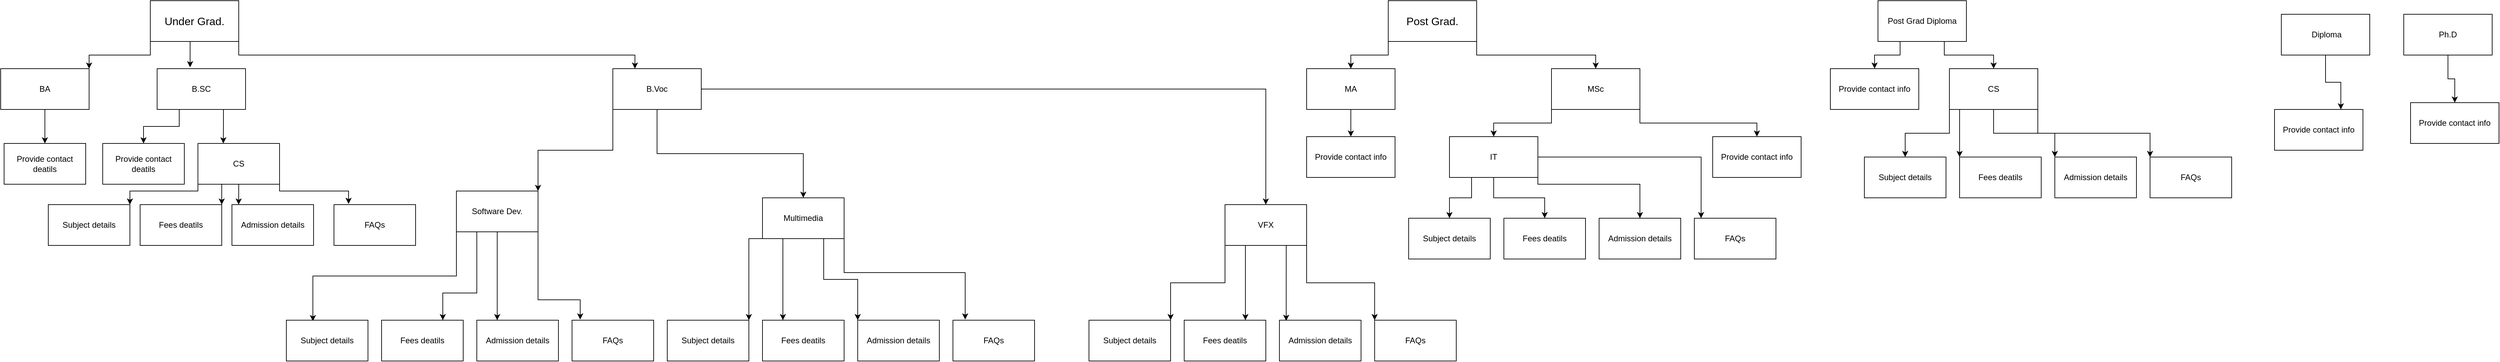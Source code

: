 <mxfile version="14.6.11" type="device"><diagram id="qahQISoZVz8nZ9j7rU2H" name="Page-1"><mxGraphModel dx="8265" dy="3007" grid="1" gridSize="10" guides="1" tooltips="1" connect="1" arrows="1" fold="1" page="1" pageScale="1" pageWidth="413" pageHeight="583" math="0" shadow="0"><root><mxCell id="0"/><mxCell id="1" parent="0"/><mxCell id="nbbj1o_bbTZGuBlbxgp6-41" style="edgeStyle=orthogonalEdgeStyle;rounded=0;orthogonalLoop=1;jettySize=auto;html=1;exitX=0;exitY=1;exitDx=0;exitDy=0;entryX=1;entryY=0;entryDx=0;entryDy=0;" edge="1" parent="1" source="Tjqn7NlM4iSxgaj7uIck-1" target="Tjqn7NlM4iSxgaj7uIck-7"><mxGeometry relative="1" as="geometry"/></mxCell><mxCell id="nbbj1o_bbTZGuBlbxgp6-42" style="edgeStyle=orthogonalEdgeStyle;rounded=0;orthogonalLoop=1;jettySize=auto;html=1;exitX=0.5;exitY=1;exitDx=0;exitDy=0;entryX=0.373;entryY=-0.034;entryDx=0;entryDy=0;entryPerimeter=0;" edge="1" parent="1" source="Tjqn7NlM4iSxgaj7uIck-1" target="Tjqn7NlM4iSxgaj7uIck-9"><mxGeometry relative="1" as="geometry"/></mxCell><mxCell id="nbbj1o_bbTZGuBlbxgp6-50" style="edgeStyle=orthogonalEdgeStyle;rounded=0;orthogonalLoop=1;jettySize=auto;html=1;exitX=1;exitY=1;exitDx=0;exitDy=0;entryX=0.25;entryY=0;entryDx=0;entryDy=0;" edge="1" parent="1" source="Tjqn7NlM4iSxgaj7uIck-1" target="Tjqn7NlM4iSxgaj7uIck-11"><mxGeometry relative="1" as="geometry"/></mxCell><mxCell id="Tjqn7NlM4iSxgaj7uIck-1" value="&lt;font style=&quot;font-size: 16px&quot;&gt;Under Grad.&lt;br&gt;&lt;/font&gt;" style="rounded=0;whiteSpace=wrap;html=1;" parent="1" vertex="1"><mxGeometry x="-2090" y="40" width="130" height="60" as="geometry"/></mxCell><mxCell id="nbbj1o_bbTZGuBlbxgp6-86" style="edgeStyle=orthogonalEdgeStyle;rounded=0;orthogonalLoop=1;jettySize=auto;html=1;exitX=0;exitY=1;exitDx=0;exitDy=0;entryX=0.5;entryY=0;entryDx=0;entryDy=0;" edge="1" parent="1" source="Tjqn7NlM4iSxgaj7uIck-2" target="pckVmEGDKcx9c2radlc5-1"><mxGeometry relative="1" as="geometry"/></mxCell><mxCell id="nbbj1o_bbTZGuBlbxgp6-87" style="edgeStyle=orthogonalEdgeStyle;rounded=0;orthogonalLoop=1;jettySize=auto;html=1;exitX=1;exitY=1;exitDx=0;exitDy=0;" edge="1" parent="1" source="Tjqn7NlM4iSxgaj7uIck-2" target="pckVmEGDKcx9c2radlc5-3"><mxGeometry relative="1" as="geometry"/></mxCell><mxCell id="Tjqn7NlM4iSxgaj7uIck-2" value="&lt;font style=&quot;font-size: 16px&quot;&gt;Post Grad.&lt;br&gt;&lt;/font&gt;" style="rounded=0;whiteSpace=wrap;html=1;" parent="1" vertex="1"><mxGeometry x="-270" y="40" width="130" height="60" as="geometry"/></mxCell><mxCell id="rhsqMohYN8IsKMX2Dj97-2" style="edgeStyle=orthogonalEdgeStyle;rounded=0;orthogonalLoop=1;jettySize=auto;html=1;exitX=0.5;exitY=1;exitDx=0;exitDy=0;entryX=0.5;entryY=0;entryDx=0;entryDy=0;" parent="1" source="Tjqn7NlM4iSxgaj7uIck-3" target="rhsqMohYN8IsKMX2Dj97-1" edge="1"><mxGeometry relative="1" as="geometry"/></mxCell><mxCell id="Tjqn7NlM4iSxgaj7uIck-3" value="Ph.D" style="rounded=0;whiteSpace=wrap;html=1;" parent="1" vertex="1"><mxGeometry x="1223" y="60" width="130" height="60" as="geometry"/></mxCell><mxCell id="rhsqMohYN8IsKMX2Dj97-9" style="edgeStyle=orthogonalEdgeStyle;rounded=0;orthogonalLoop=1;jettySize=auto;html=1;exitX=0.5;exitY=1;exitDx=0;exitDy=0;entryX=0.75;entryY=0;entryDx=0;entryDy=0;" parent="1" source="Tjqn7NlM4iSxgaj7uIck-5" target="rhsqMohYN8IsKMX2Dj97-8" edge="1"><mxGeometry relative="1" as="geometry"/></mxCell><mxCell id="Tjqn7NlM4iSxgaj7uIck-5" value="&amp;nbsp;Diploma" style="rounded=0;whiteSpace=wrap;html=1;" parent="1" vertex="1"><mxGeometry x="1043" y="60" width="130" height="60" as="geometry"/></mxCell><mxCell id="xSwHWu64ZZiVuPBfqcH5-4" style="edgeStyle=orthogonalEdgeStyle;rounded=0;orthogonalLoop=1;jettySize=auto;html=1;exitX=0.5;exitY=1;exitDx=0;exitDy=0;entryX=0.5;entryY=0;entryDx=0;entryDy=0;" parent="1" source="Tjqn7NlM4iSxgaj7uIck-7" target="xSwHWu64ZZiVuPBfqcH5-3" edge="1"><mxGeometry relative="1" as="geometry"/></mxCell><mxCell id="Tjqn7NlM4iSxgaj7uIck-7" value="BA" style="rounded=0;whiteSpace=wrap;html=1;" parent="1" vertex="1"><mxGeometry x="-2310" y="140" width="130" height="60" as="geometry"/></mxCell><mxCell id="xSwHWu64ZZiVuPBfqcH5-6" style="edgeStyle=orthogonalEdgeStyle;rounded=0;orthogonalLoop=1;jettySize=auto;html=1;exitX=0.25;exitY=1;exitDx=0;exitDy=0;entryX=0.5;entryY=0;entryDx=0;entryDy=0;" parent="1" source="Tjqn7NlM4iSxgaj7uIck-9" target="xSwHWu64ZZiVuPBfqcH5-5" edge="1"><mxGeometry relative="1" as="geometry"/></mxCell><mxCell id="nbbj1o_bbTZGuBlbxgp6-43" style="edgeStyle=orthogonalEdgeStyle;rounded=0;orthogonalLoop=1;jettySize=auto;html=1;exitX=0.75;exitY=1;exitDx=0;exitDy=0;entryX=0.311;entryY=0;entryDx=0;entryDy=0;entryPerimeter=0;" edge="1" parent="1" source="Tjqn7NlM4iSxgaj7uIck-9" target="xSwHWu64ZZiVuPBfqcH5-7"><mxGeometry relative="1" as="geometry"/></mxCell><mxCell id="Tjqn7NlM4iSxgaj7uIck-9" value="B.SC" style="rounded=0;whiteSpace=wrap;html=1;" parent="1" vertex="1"><mxGeometry x="-2080" y="140" width="130" height="60" as="geometry"/></mxCell><mxCell id="nbbj1o_bbTZGuBlbxgp6-51" style="edgeStyle=orthogonalEdgeStyle;rounded=0;orthogonalLoop=1;jettySize=auto;html=1;exitX=0;exitY=1;exitDx=0;exitDy=0;entryX=1;entryY=0;entryDx=0;entryDy=0;" edge="1" parent="1" source="Tjqn7NlM4iSxgaj7uIck-11" target="xSwHWu64ZZiVuPBfqcH5-9"><mxGeometry relative="1" as="geometry"/></mxCell><mxCell id="nbbj1o_bbTZGuBlbxgp6-52" style="edgeStyle=orthogonalEdgeStyle;rounded=0;orthogonalLoop=1;jettySize=auto;html=1;exitX=0.5;exitY=1;exitDx=0;exitDy=0;" edge="1" parent="1" source="Tjqn7NlM4iSxgaj7uIck-11" target="xSwHWu64ZZiVuPBfqcH5-11"><mxGeometry relative="1" as="geometry"/></mxCell><mxCell id="nbbj1o_bbTZGuBlbxgp6-81" style="edgeStyle=orthogonalEdgeStyle;rounded=0;orthogonalLoop=1;jettySize=auto;html=1;exitX=1;exitY=0.5;exitDx=0;exitDy=0;entryX=0.5;entryY=0;entryDx=0;entryDy=0;" edge="1" parent="1" source="Tjqn7NlM4iSxgaj7uIck-11" target="xSwHWu64ZZiVuPBfqcH5-12"><mxGeometry relative="1" as="geometry"/></mxCell><mxCell id="Tjqn7NlM4iSxgaj7uIck-11" value="B.Voc" style="rounded=0;whiteSpace=wrap;html=1;" parent="1" vertex="1"><mxGeometry x="-1410" y="140" width="130" height="60" as="geometry"/></mxCell><mxCell id="xSwHWu64ZZiVuPBfqcH5-3" value="Provide contact deatils" style="rounded=0;whiteSpace=wrap;html=1;" parent="1" vertex="1"><mxGeometry x="-2305" y="250" width="120" height="60" as="geometry"/></mxCell><mxCell id="xSwHWu64ZZiVuPBfqcH5-5" value="Provide contact deatils" style="rounded=0;whiteSpace=wrap;html=1;" parent="1" vertex="1"><mxGeometry x="-2160" y="250" width="120" height="60" as="geometry"/></mxCell><mxCell id="nbbj1o_bbTZGuBlbxgp6-45" style="edgeStyle=orthogonalEdgeStyle;rounded=0;orthogonalLoop=1;jettySize=auto;html=1;exitX=0;exitY=1;exitDx=0;exitDy=0;entryX=1;entryY=0;entryDx=0;entryDy=0;" edge="1" parent="1" source="xSwHWu64ZZiVuPBfqcH5-7" target="Z-ZGsi94P_Zh6nLh1w_r-2"><mxGeometry relative="1" as="geometry"><Array as="points"><mxPoint x="-2020" y="320"/><mxPoint x="-2120" y="320"/></Array></mxGeometry></mxCell><mxCell id="nbbj1o_bbTZGuBlbxgp6-47" style="edgeStyle=orthogonalEdgeStyle;rounded=0;orthogonalLoop=1;jettySize=auto;html=1;exitX=0.25;exitY=1;exitDx=0;exitDy=0;entryX=1;entryY=0;entryDx=0;entryDy=0;" edge="1" parent="1" source="xSwHWu64ZZiVuPBfqcH5-7" target="Z-ZGsi94P_Zh6nLh1w_r-4"><mxGeometry relative="1" as="geometry"/></mxCell><mxCell id="nbbj1o_bbTZGuBlbxgp6-48" style="edgeStyle=orthogonalEdgeStyle;rounded=0;orthogonalLoop=1;jettySize=auto;html=1;exitX=0.5;exitY=1;exitDx=0;exitDy=0;entryX=0.082;entryY=0;entryDx=0;entryDy=0;entryPerimeter=0;" edge="1" parent="1" source="xSwHWu64ZZiVuPBfqcH5-7" target="nbbj1o_bbTZGuBlbxgp6-1"><mxGeometry relative="1" as="geometry"/></mxCell><mxCell id="nbbj1o_bbTZGuBlbxgp6-49" style="edgeStyle=orthogonalEdgeStyle;rounded=0;orthogonalLoop=1;jettySize=auto;html=1;exitX=1;exitY=1;exitDx=0;exitDy=0;entryX=0.179;entryY=-0.017;entryDx=0;entryDy=0;entryPerimeter=0;" edge="1" parent="1" source="xSwHWu64ZZiVuPBfqcH5-7" target="nbbj1o_bbTZGuBlbxgp6-15"><mxGeometry relative="1" as="geometry"><Array as="points"><mxPoint x="-1900" y="320"/><mxPoint x="-1798" y="320"/></Array></mxGeometry></mxCell><mxCell id="xSwHWu64ZZiVuPBfqcH5-7" value="CS" style="rounded=0;whiteSpace=wrap;html=1;" parent="1" vertex="1"><mxGeometry x="-2020" y="250" width="120" height="60" as="geometry"/></mxCell><mxCell id="nbbj1o_bbTZGuBlbxgp6-62" style="edgeStyle=orthogonalEdgeStyle;rounded=0;orthogonalLoop=1;jettySize=auto;html=1;exitX=0;exitY=1;exitDx=0;exitDy=0;entryX=0.325;entryY=0.025;entryDx=0;entryDy=0;entryPerimeter=0;" edge="1" parent="1" source="xSwHWu64ZZiVuPBfqcH5-9" target="nbbj1o_bbTZGuBlbxgp6-25"><mxGeometry relative="1" as="geometry"/></mxCell><mxCell id="nbbj1o_bbTZGuBlbxgp6-63" style="edgeStyle=orthogonalEdgeStyle;rounded=0;orthogonalLoop=1;jettySize=auto;html=1;exitX=0.25;exitY=1;exitDx=0;exitDy=0;entryX=0.75;entryY=0;entryDx=0;entryDy=0;" edge="1" parent="1" source="xSwHWu64ZZiVuPBfqcH5-9" target="nbbj1o_bbTZGuBlbxgp6-26"><mxGeometry relative="1" as="geometry"><Array as="points"><mxPoint x="-1610" y="470"/><mxPoint x="-1660" y="470"/></Array></mxGeometry></mxCell><mxCell id="nbbj1o_bbTZGuBlbxgp6-65" style="edgeStyle=orthogonalEdgeStyle;rounded=0;orthogonalLoop=1;jettySize=auto;html=1;entryX=0.25;entryY=0;entryDx=0;entryDy=0;" edge="1" parent="1" source="xSwHWu64ZZiVuPBfqcH5-9" target="nbbj1o_bbTZGuBlbxgp6-27"><mxGeometry relative="1" as="geometry"/></mxCell><mxCell id="nbbj1o_bbTZGuBlbxgp6-66" style="edgeStyle=orthogonalEdgeStyle;rounded=0;orthogonalLoop=1;jettySize=auto;html=1;exitX=1;exitY=1;exitDx=0;exitDy=0;entryX=0.1;entryY=-0.017;entryDx=0;entryDy=0;entryPerimeter=0;" edge="1" parent="1" source="xSwHWu64ZZiVuPBfqcH5-9" target="nbbj1o_bbTZGuBlbxgp6-28"><mxGeometry relative="1" as="geometry"><Array as="points"><mxPoint x="-1520" y="480"/><mxPoint x="-1458" y="480"/></Array></mxGeometry></mxCell><mxCell id="xSwHWu64ZZiVuPBfqcH5-9" value="Software Dev." style="rounded=0;whiteSpace=wrap;html=1;" parent="1" vertex="1"><mxGeometry x="-1640" y="320" width="120" height="60" as="geometry"/></mxCell><mxCell id="nbbj1o_bbTZGuBlbxgp6-73" style="edgeStyle=orthogonalEdgeStyle;rounded=0;orthogonalLoop=1;jettySize=auto;html=1;exitX=0;exitY=1;exitDx=0;exitDy=0;entryX=1;entryY=0;entryDx=0;entryDy=0;" edge="1" parent="1" source="xSwHWu64ZZiVuPBfqcH5-11" target="nbbj1o_bbTZGuBlbxgp6-71"><mxGeometry relative="1" as="geometry"><Array as="points"><mxPoint x="-1210" y="390"/></Array></mxGeometry></mxCell><mxCell id="nbbj1o_bbTZGuBlbxgp6-74" style="edgeStyle=orthogonalEdgeStyle;rounded=0;orthogonalLoop=1;jettySize=auto;html=1;exitX=0.25;exitY=1;exitDx=0;exitDy=0;entryX=0.25;entryY=0;entryDx=0;entryDy=0;" edge="1" parent="1" source="xSwHWu64ZZiVuPBfqcH5-11" target="nbbj1o_bbTZGuBlbxgp6-72"><mxGeometry relative="1" as="geometry"/></mxCell><mxCell id="nbbj1o_bbTZGuBlbxgp6-75" style="edgeStyle=orthogonalEdgeStyle;rounded=0;orthogonalLoop=1;jettySize=auto;html=1;exitX=0.75;exitY=1;exitDx=0;exitDy=0;entryX=0;entryY=0;entryDx=0;entryDy=0;" edge="1" parent="1" source="xSwHWu64ZZiVuPBfqcH5-11" target="nbbj1o_bbTZGuBlbxgp6-69"><mxGeometry relative="1" as="geometry"/></mxCell><mxCell id="nbbj1o_bbTZGuBlbxgp6-76" style="edgeStyle=orthogonalEdgeStyle;rounded=0;orthogonalLoop=1;jettySize=auto;html=1;exitX=1;exitY=1;exitDx=0;exitDy=0;entryX=0.15;entryY=-0.017;entryDx=0;entryDy=0;entryPerimeter=0;" edge="1" parent="1" source="xSwHWu64ZZiVuPBfqcH5-11" target="nbbj1o_bbTZGuBlbxgp6-70"><mxGeometry relative="1" as="geometry"><Array as="points"><mxPoint x="-1070" y="440"/><mxPoint x="-892" y="440"/></Array></mxGeometry></mxCell><mxCell id="xSwHWu64ZZiVuPBfqcH5-11" value="Multimedia" style="rounded=0;whiteSpace=wrap;html=1;" parent="1" vertex="1"><mxGeometry x="-1190" y="330" width="120" height="60" as="geometry"/></mxCell><mxCell id="nbbj1o_bbTZGuBlbxgp6-82" style="edgeStyle=orthogonalEdgeStyle;rounded=0;orthogonalLoop=1;jettySize=auto;html=1;exitX=0;exitY=1;exitDx=0;exitDy=0;entryX=1;entryY=0;entryDx=0;entryDy=0;" edge="1" parent="1" source="xSwHWu64ZZiVuPBfqcH5-12" target="nbbj1o_bbTZGuBlbxgp6-79"><mxGeometry relative="1" as="geometry"/></mxCell><mxCell id="nbbj1o_bbTZGuBlbxgp6-83" style="edgeStyle=orthogonalEdgeStyle;rounded=0;orthogonalLoop=1;jettySize=auto;html=1;exitX=0.25;exitY=1;exitDx=0;exitDy=0;entryX=0.75;entryY=0;entryDx=0;entryDy=0;" edge="1" parent="1" source="xSwHWu64ZZiVuPBfqcH5-12" target="nbbj1o_bbTZGuBlbxgp6-80"><mxGeometry relative="1" as="geometry"/></mxCell><mxCell id="nbbj1o_bbTZGuBlbxgp6-84" style="edgeStyle=orthogonalEdgeStyle;rounded=0;orthogonalLoop=1;jettySize=auto;html=1;exitX=0.75;exitY=1;exitDx=0;exitDy=0;entryX=0.083;entryY=0.017;entryDx=0;entryDy=0;entryPerimeter=0;" edge="1" parent="1" source="xSwHWu64ZZiVuPBfqcH5-12" target="nbbj1o_bbTZGuBlbxgp6-77"><mxGeometry relative="1" as="geometry"/></mxCell><mxCell id="nbbj1o_bbTZGuBlbxgp6-85" style="edgeStyle=orthogonalEdgeStyle;rounded=0;orthogonalLoop=1;jettySize=auto;html=1;exitX=1;exitY=1;exitDx=0;exitDy=0;entryX=0;entryY=0;entryDx=0;entryDy=0;" edge="1" parent="1" source="xSwHWu64ZZiVuPBfqcH5-12" target="nbbj1o_bbTZGuBlbxgp6-78"><mxGeometry relative="1" as="geometry"/></mxCell><mxCell id="xSwHWu64ZZiVuPBfqcH5-12" value="VFX" style="rounded=0;whiteSpace=wrap;html=1;" parent="1" vertex="1"><mxGeometry x="-510" y="340" width="120" height="60" as="geometry"/></mxCell><mxCell id="nbbj1o_bbTZGuBlbxgp6-95" style="edgeStyle=orthogonalEdgeStyle;rounded=0;orthogonalLoop=1;jettySize=auto;html=1;exitX=0.5;exitY=1;exitDx=0;exitDy=0;entryX=0.5;entryY=0;entryDx=0;entryDy=0;" edge="1" parent="1" source="pckVmEGDKcx9c2radlc5-1" target="MjOkn39y-kzYqJOHVcx--2"><mxGeometry relative="1" as="geometry"/></mxCell><mxCell id="pckVmEGDKcx9c2radlc5-1" value="MA" style="rounded=0;whiteSpace=wrap;html=1;" parent="1" vertex="1"><mxGeometry x="-390" y="140" width="130" height="60" as="geometry"/></mxCell><mxCell id="nbbj1o_bbTZGuBlbxgp6-93" style="edgeStyle=orthogonalEdgeStyle;rounded=0;orthogonalLoop=1;jettySize=auto;html=1;exitX=1;exitY=1;exitDx=0;exitDy=0;entryX=0.5;entryY=0;entryDx=0;entryDy=0;" edge="1" parent="1" source="pckVmEGDKcx9c2radlc5-3" target="pckVmEGDKcx9c2radlc5-8"><mxGeometry relative="1" as="geometry"/></mxCell><mxCell id="nbbj1o_bbTZGuBlbxgp6-94" style="edgeStyle=orthogonalEdgeStyle;rounded=0;orthogonalLoop=1;jettySize=auto;html=1;exitX=0;exitY=1;exitDx=0;exitDy=0;entryX=0.5;entryY=0;entryDx=0;entryDy=0;" edge="1" parent="1" source="pckVmEGDKcx9c2radlc5-3" target="pckVmEGDKcx9c2radlc5-5"><mxGeometry relative="1" as="geometry"/></mxCell><mxCell id="pckVmEGDKcx9c2radlc5-3" value="MSc" style="rounded=0;whiteSpace=wrap;html=1;" parent="1" vertex="1"><mxGeometry x="-30" y="140" width="130" height="60" as="geometry"/></mxCell><mxCell id="nbbj1o_bbTZGuBlbxgp6-105" style="edgeStyle=orthogonalEdgeStyle;rounded=0;orthogonalLoop=1;jettySize=auto;html=1;exitX=0.25;exitY=1;exitDx=0;exitDy=0;" edge="1" parent="1" source="pckVmEGDKcx9c2radlc5-5" target="nbbj1o_bbTZGuBlbxgp6-103"><mxGeometry relative="1" as="geometry"/></mxCell><mxCell id="nbbj1o_bbTZGuBlbxgp6-106" style="edgeStyle=orthogonalEdgeStyle;rounded=0;orthogonalLoop=1;jettySize=auto;html=1;exitX=0.5;exitY=1;exitDx=0;exitDy=0;entryX=0.5;entryY=0;entryDx=0;entryDy=0;" edge="1" parent="1" source="pckVmEGDKcx9c2radlc5-5" target="nbbj1o_bbTZGuBlbxgp6-104"><mxGeometry relative="1" as="geometry"/></mxCell><mxCell id="nbbj1o_bbTZGuBlbxgp6-107" style="edgeStyle=orthogonalEdgeStyle;rounded=0;orthogonalLoop=1;jettySize=auto;html=1;exitX=1;exitY=1;exitDx=0;exitDy=0;entryX=0.5;entryY=0;entryDx=0;entryDy=0;" edge="1" parent="1" source="pckVmEGDKcx9c2radlc5-5" target="nbbj1o_bbTZGuBlbxgp6-101"><mxGeometry relative="1" as="geometry"><Array as="points"><mxPoint x="-50" y="310"/><mxPoint x="100" y="310"/></Array></mxGeometry></mxCell><mxCell id="nbbj1o_bbTZGuBlbxgp6-109" style="edgeStyle=orthogonalEdgeStyle;rounded=0;orthogonalLoop=1;jettySize=auto;html=1;exitX=1;exitY=0.5;exitDx=0;exitDy=0;entryX=0.083;entryY=0;entryDx=0;entryDy=0;entryPerimeter=0;" edge="1" parent="1" source="pckVmEGDKcx9c2radlc5-5" target="nbbj1o_bbTZGuBlbxgp6-102"><mxGeometry relative="1" as="geometry"/></mxCell><mxCell id="pckVmEGDKcx9c2radlc5-5" value="IT" style="rounded=0;whiteSpace=wrap;html=1;" parent="1" vertex="1"><mxGeometry x="-180" y="240" width="130" height="60" as="geometry"/></mxCell><mxCell id="pckVmEGDKcx9c2radlc5-8" value="Provide contact info" style="rounded=0;whiteSpace=wrap;html=1;" parent="1" vertex="1"><mxGeometry x="207" y="240" width="130" height="60" as="geometry"/></mxCell><mxCell id="MjOkn39y-kzYqJOHVcx--2" value="Provide contact info" style="rounded=0;whiteSpace=wrap;html=1;" parent="1" vertex="1"><mxGeometry x="-390" y="240" width="130" height="60" as="geometry"/></mxCell><mxCell id="rhsqMohYN8IsKMX2Dj97-1" value="Provide contact info" style="rounded=0;whiteSpace=wrap;html=1;" parent="1" vertex="1"><mxGeometry x="1233" y="190" width="130" height="60" as="geometry"/></mxCell><mxCell id="rhsqMohYN8IsKMX2Dj97-8" value="Provide contact info" style="rounded=0;whiteSpace=wrap;html=1;" parent="1" vertex="1"><mxGeometry x="1033" y="200" width="130" height="60" as="geometry"/></mxCell><mxCell id="Z-ZGsi94P_Zh6nLh1w_r-2" value="Subject details" style="rounded=0;whiteSpace=wrap;html=1;" parent="1" vertex="1"><mxGeometry x="-2240" y="340" width="120" height="60" as="geometry"/></mxCell><mxCell id="Z-ZGsi94P_Zh6nLh1w_r-4" value="Fees deatils" style="rounded=0;whiteSpace=wrap;html=1;" parent="1" vertex="1"><mxGeometry x="-2105" y="340" width="120" height="60" as="geometry"/></mxCell><mxCell id="nbbj1o_bbTZGuBlbxgp6-1" value="Admission details" style="rounded=0;whiteSpace=wrap;html=1;" vertex="1" parent="1"><mxGeometry x="-1970" y="340" width="120" height="60" as="geometry"/></mxCell><mxCell id="nbbj1o_bbTZGuBlbxgp6-15" value="FAQs" style="rounded=0;whiteSpace=wrap;html=1;" vertex="1" parent="1"><mxGeometry x="-1820" y="340" width="120" height="60" as="geometry"/></mxCell><mxCell id="nbbj1o_bbTZGuBlbxgp6-25" value="Subject details" style="rounded=0;whiteSpace=wrap;html=1;" vertex="1" parent="1"><mxGeometry x="-1890" y="510" width="120" height="60" as="geometry"/></mxCell><mxCell id="nbbj1o_bbTZGuBlbxgp6-26" value="Fees deatils" style="rounded=0;whiteSpace=wrap;html=1;" vertex="1" parent="1"><mxGeometry x="-1750" y="510" width="120" height="60" as="geometry"/></mxCell><mxCell id="nbbj1o_bbTZGuBlbxgp6-27" value="Admission details" style="rounded=0;whiteSpace=wrap;html=1;" vertex="1" parent="1"><mxGeometry x="-1610" y="510" width="120" height="60" as="geometry"/></mxCell><mxCell id="nbbj1o_bbTZGuBlbxgp6-28" value="FAQs" style="rounded=0;whiteSpace=wrap;html=1;" vertex="1" parent="1"><mxGeometry x="-1470" y="510" width="120" height="60" as="geometry"/></mxCell><mxCell id="nbbj1o_bbTZGuBlbxgp6-67" value="Subject details" style="rounded=0;whiteSpace=wrap;html=1;" vertex="1" parent="1"><mxGeometry x="-1890" y="510" width="120" height="60" as="geometry"/></mxCell><mxCell id="nbbj1o_bbTZGuBlbxgp6-68" value="Fees deatils" style="rounded=0;whiteSpace=wrap;html=1;" vertex="1" parent="1"><mxGeometry x="-1750" y="510" width="120" height="60" as="geometry"/></mxCell><mxCell id="nbbj1o_bbTZGuBlbxgp6-69" value="Admission details" style="rounded=0;whiteSpace=wrap;html=1;" vertex="1" parent="1"><mxGeometry x="-1050" y="510" width="120" height="60" as="geometry"/></mxCell><mxCell id="nbbj1o_bbTZGuBlbxgp6-70" value="FAQs" style="rounded=0;whiteSpace=wrap;html=1;" vertex="1" parent="1"><mxGeometry x="-910" y="510" width="120" height="60" as="geometry"/></mxCell><mxCell id="nbbj1o_bbTZGuBlbxgp6-71" value="Subject details" style="rounded=0;whiteSpace=wrap;html=1;" vertex="1" parent="1"><mxGeometry x="-1330" y="510" width="120" height="60" as="geometry"/></mxCell><mxCell id="nbbj1o_bbTZGuBlbxgp6-72" value="Fees deatils" style="rounded=0;whiteSpace=wrap;html=1;" vertex="1" parent="1"><mxGeometry x="-1190" y="510" width="120" height="60" as="geometry"/></mxCell><mxCell id="nbbj1o_bbTZGuBlbxgp6-77" value="Admission details" style="rounded=0;whiteSpace=wrap;html=1;" vertex="1" parent="1"><mxGeometry x="-430" y="510" width="120" height="60" as="geometry"/></mxCell><mxCell id="nbbj1o_bbTZGuBlbxgp6-78" value="FAQs" style="rounded=0;whiteSpace=wrap;html=1;" vertex="1" parent="1"><mxGeometry x="-290" y="510" width="120" height="60" as="geometry"/></mxCell><mxCell id="nbbj1o_bbTZGuBlbxgp6-79" value="Subject details" style="rounded=0;whiteSpace=wrap;html=1;" vertex="1" parent="1"><mxGeometry x="-710" y="510" width="120" height="60" as="geometry"/></mxCell><mxCell id="nbbj1o_bbTZGuBlbxgp6-80" value="Fees deatils" style="rounded=0;whiteSpace=wrap;html=1;" vertex="1" parent="1"><mxGeometry x="-570" y="510" width="120" height="60" as="geometry"/></mxCell><mxCell id="nbbj1o_bbTZGuBlbxgp6-110" style="edgeStyle=orthogonalEdgeStyle;rounded=0;orthogonalLoop=1;jettySize=auto;html=1;exitX=0.25;exitY=1;exitDx=0;exitDy=0;entryX=0.5;entryY=0;entryDx=0;entryDy=0;" edge="1" parent="1" source="nbbj1o_bbTZGuBlbxgp6-98" target="nbbj1o_bbTZGuBlbxgp6-99"><mxGeometry relative="1" as="geometry"/></mxCell><mxCell id="nbbj1o_bbTZGuBlbxgp6-112" style="edgeStyle=orthogonalEdgeStyle;rounded=0;orthogonalLoop=1;jettySize=auto;html=1;exitX=0.75;exitY=1;exitDx=0;exitDy=0;" edge="1" parent="1" source="nbbj1o_bbTZGuBlbxgp6-98" target="nbbj1o_bbTZGuBlbxgp6-100"><mxGeometry relative="1" as="geometry"/></mxCell><mxCell id="nbbj1o_bbTZGuBlbxgp6-98" value="Post Grad Diploma" style="rounded=0;whiteSpace=wrap;html=1;" vertex="1" parent="1"><mxGeometry x="450" y="40" width="130" height="60" as="geometry"/></mxCell><mxCell id="nbbj1o_bbTZGuBlbxgp6-99" value="Provide contact info" style="rounded=0;whiteSpace=wrap;html=1;" vertex="1" parent="1"><mxGeometry x="380" y="140" width="130" height="60" as="geometry"/></mxCell><mxCell id="nbbj1o_bbTZGuBlbxgp6-117" style="edgeStyle=orthogonalEdgeStyle;rounded=0;orthogonalLoop=1;jettySize=auto;html=1;exitX=0;exitY=1;exitDx=0;exitDy=0;entryX=0.5;entryY=0;entryDx=0;entryDy=0;" edge="1" parent="1" source="nbbj1o_bbTZGuBlbxgp6-100" target="nbbj1o_bbTZGuBlbxgp6-115"><mxGeometry relative="1" as="geometry"/></mxCell><mxCell id="nbbj1o_bbTZGuBlbxgp6-118" style="edgeStyle=orthogonalEdgeStyle;rounded=0;orthogonalLoop=1;jettySize=auto;html=1;exitX=0.25;exitY=1;exitDx=0;exitDy=0;entryX=0;entryY=0;entryDx=0;entryDy=0;" edge="1" parent="1" source="nbbj1o_bbTZGuBlbxgp6-100" target="nbbj1o_bbTZGuBlbxgp6-116"><mxGeometry relative="1" as="geometry"><Array as="points"><mxPoint x="570" y="200"/></Array></mxGeometry></mxCell><mxCell id="nbbj1o_bbTZGuBlbxgp6-119" style="edgeStyle=orthogonalEdgeStyle;rounded=0;orthogonalLoop=1;jettySize=auto;html=1;exitX=0.5;exitY=1;exitDx=0;exitDy=0;entryX=0;entryY=0;entryDx=0;entryDy=0;" edge="1" parent="1" source="nbbj1o_bbTZGuBlbxgp6-100" target="nbbj1o_bbTZGuBlbxgp6-113"><mxGeometry relative="1" as="geometry"/></mxCell><mxCell id="nbbj1o_bbTZGuBlbxgp6-120" style="edgeStyle=orthogonalEdgeStyle;rounded=0;orthogonalLoop=1;jettySize=auto;html=1;exitX=1;exitY=1;exitDx=0;exitDy=0;entryX=0;entryY=0;entryDx=0;entryDy=0;" edge="1" parent="1" source="nbbj1o_bbTZGuBlbxgp6-100" target="nbbj1o_bbTZGuBlbxgp6-114"><mxGeometry relative="1" as="geometry"/></mxCell><mxCell id="nbbj1o_bbTZGuBlbxgp6-100" value="CS" style="rounded=0;whiteSpace=wrap;html=1;" vertex="1" parent="1"><mxGeometry x="555" y="140" width="130" height="60" as="geometry"/></mxCell><mxCell id="nbbj1o_bbTZGuBlbxgp6-101" value="Admission details" style="rounded=0;whiteSpace=wrap;html=1;" vertex="1" parent="1"><mxGeometry x="40" y="360" width="120" height="60" as="geometry"/></mxCell><mxCell id="nbbj1o_bbTZGuBlbxgp6-102" value="FAQs" style="rounded=0;whiteSpace=wrap;html=1;" vertex="1" parent="1"><mxGeometry x="180" y="360" width="120" height="60" as="geometry"/></mxCell><mxCell id="nbbj1o_bbTZGuBlbxgp6-103" value="Subject details" style="rounded=0;whiteSpace=wrap;html=1;" vertex="1" parent="1"><mxGeometry x="-240" y="360" width="120" height="60" as="geometry"/></mxCell><mxCell id="nbbj1o_bbTZGuBlbxgp6-104" value="Fees deatils" style="rounded=0;whiteSpace=wrap;html=1;" vertex="1" parent="1"><mxGeometry x="-100" y="360" width="120" height="60" as="geometry"/></mxCell><mxCell id="nbbj1o_bbTZGuBlbxgp6-113" value="Admission details" style="rounded=0;whiteSpace=wrap;html=1;" vertex="1" parent="1"><mxGeometry x="710" y="270" width="120" height="60" as="geometry"/></mxCell><mxCell id="nbbj1o_bbTZGuBlbxgp6-114" value="FAQs" style="rounded=0;whiteSpace=wrap;html=1;" vertex="1" parent="1"><mxGeometry x="850" y="270" width="120" height="60" as="geometry"/></mxCell><mxCell id="nbbj1o_bbTZGuBlbxgp6-115" value="Subject details" style="rounded=0;whiteSpace=wrap;html=1;" vertex="1" parent="1"><mxGeometry x="430" y="270" width="120" height="60" as="geometry"/></mxCell><mxCell id="nbbj1o_bbTZGuBlbxgp6-116" value="Fees deatils" style="rounded=0;whiteSpace=wrap;html=1;" vertex="1" parent="1"><mxGeometry x="570" y="270" width="120" height="60" as="geometry"/></mxCell></root></mxGraphModel></diagram></mxfile>